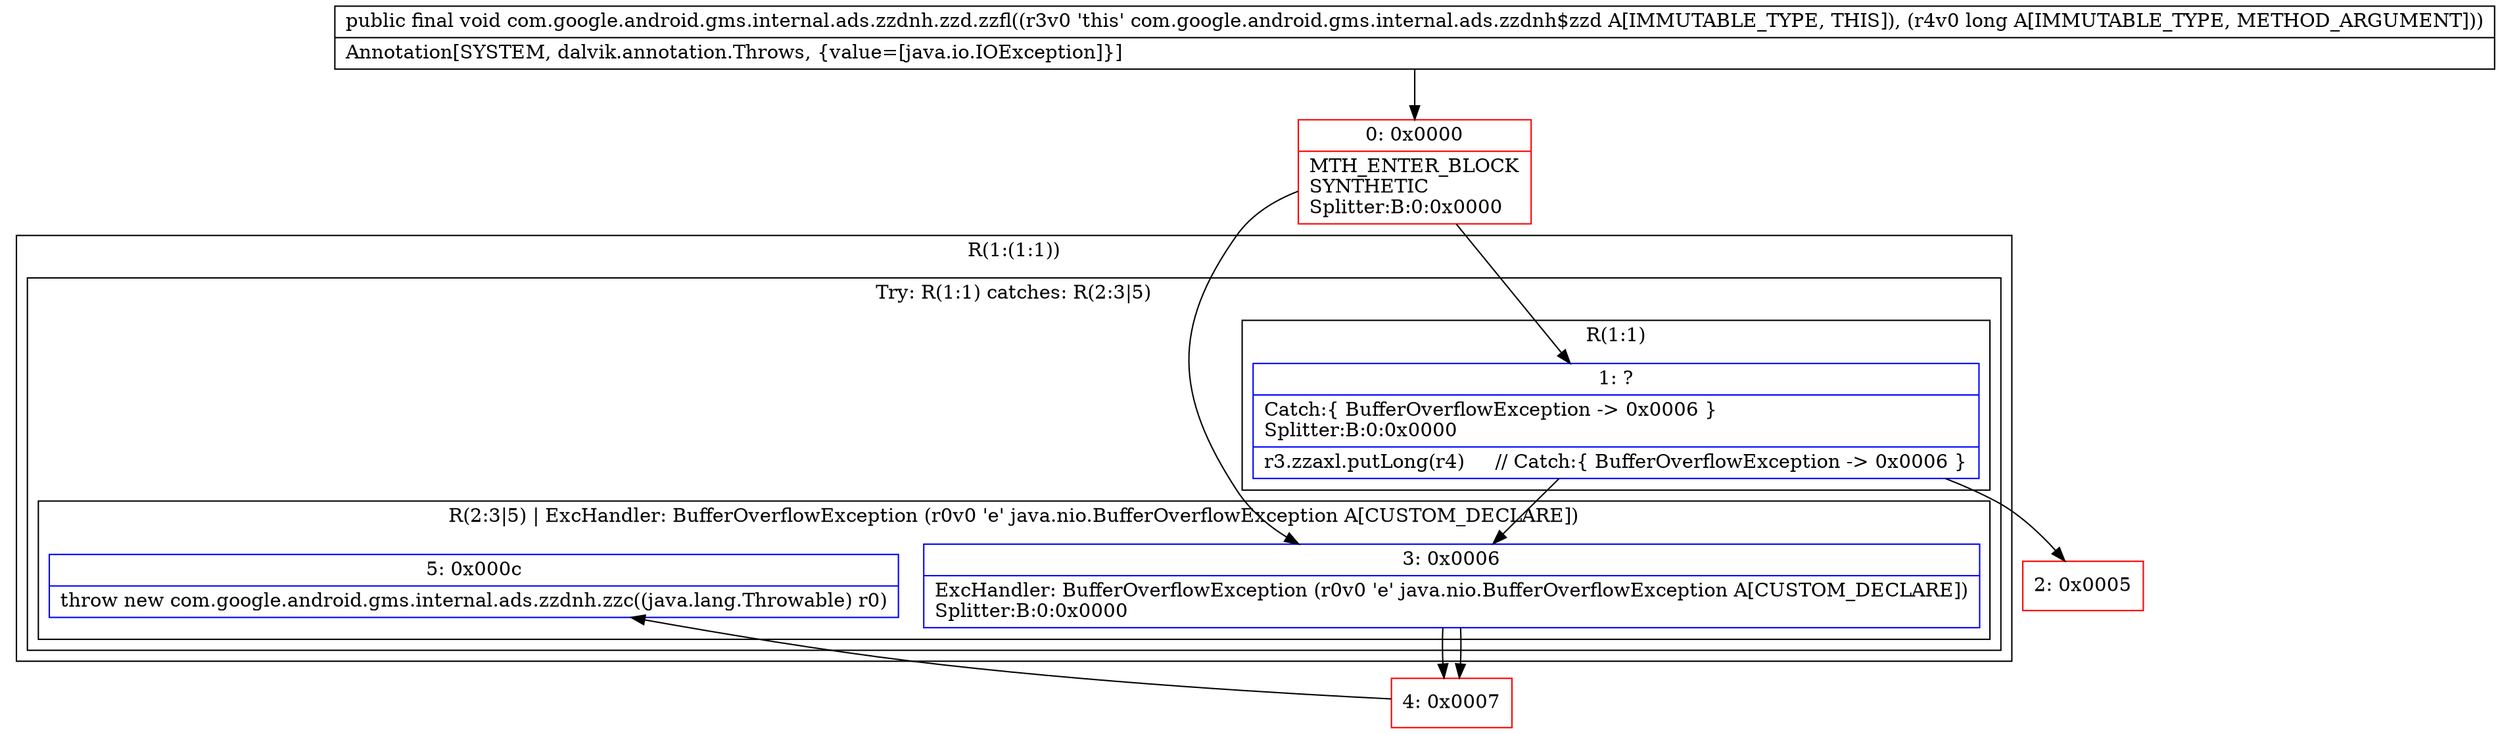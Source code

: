 digraph "CFG forcom.google.android.gms.internal.ads.zzdnh.zzd.zzfl(J)V" {
subgraph cluster_Region_812464248 {
label = "R(1:(1:1))";
node [shape=record,color=blue];
subgraph cluster_TryCatchRegion_1656196523 {
label = "Try: R(1:1) catches: R(2:3|5)";
node [shape=record,color=blue];
subgraph cluster_Region_205050283 {
label = "R(1:1)";
node [shape=record,color=blue];
Node_1 [shape=record,label="{1\:\ ?|Catch:\{ BufferOverflowException \-\> 0x0006 \}\lSplitter:B:0:0x0000\l|r3.zzaxl.putLong(r4)     \/\/ Catch:\{ BufferOverflowException \-\> 0x0006 \}\l}"];
}
subgraph cluster_Region_1464147857 {
label = "R(2:3|5) | ExcHandler: BufferOverflowException (r0v0 'e' java.nio.BufferOverflowException A[CUSTOM_DECLARE])\l";
node [shape=record,color=blue];
Node_3 [shape=record,label="{3\:\ 0x0006|ExcHandler: BufferOverflowException (r0v0 'e' java.nio.BufferOverflowException A[CUSTOM_DECLARE])\lSplitter:B:0:0x0000\l}"];
Node_5 [shape=record,label="{5\:\ 0x000c|throw new com.google.android.gms.internal.ads.zzdnh.zzc((java.lang.Throwable) r0)\l}"];
}
}
}
subgraph cluster_Region_1464147857 {
label = "R(2:3|5) | ExcHandler: BufferOverflowException (r0v0 'e' java.nio.BufferOverflowException A[CUSTOM_DECLARE])\l";
node [shape=record,color=blue];
Node_3 [shape=record,label="{3\:\ 0x0006|ExcHandler: BufferOverflowException (r0v0 'e' java.nio.BufferOverflowException A[CUSTOM_DECLARE])\lSplitter:B:0:0x0000\l}"];
Node_5 [shape=record,label="{5\:\ 0x000c|throw new com.google.android.gms.internal.ads.zzdnh.zzc((java.lang.Throwable) r0)\l}"];
}
Node_0 [shape=record,color=red,label="{0\:\ 0x0000|MTH_ENTER_BLOCK\lSYNTHETIC\lSplitter:B:0:0x0000\l}"];
Node_2 [shape=record,color=red,label="{2\:\ 0x0005}"];
Node_4 [shape=record,color=red,label="{4\:\ 0x0007}"];
MethodNode[shape=record,label="{public final void com.google.android.gms.internal.ads.zzdnh.zzd.zzfl((r3v0 'this' com.google.android.gms.internal.ads.zzdnh$zzd A[IMMUTABLE_TYPE, THIS]), (r4v0 long A[IMMUTABLE_TYPE, METHOD_ARGUMENT]))  | Annotation[SYSTEM, dalvik.annotation.Throws, \{value=[java.io.IOException]\}]\l}"];
MethodNode -> Node_0;
Node_1 -> Node_2;
Node_1 -> Node_3;
Node_3 -> Node_4;
Node_3 -> Node_4;
Node_0 -> Node_1;
Node_0 -> Node_3;
Node_4 -> Node_5;
}

